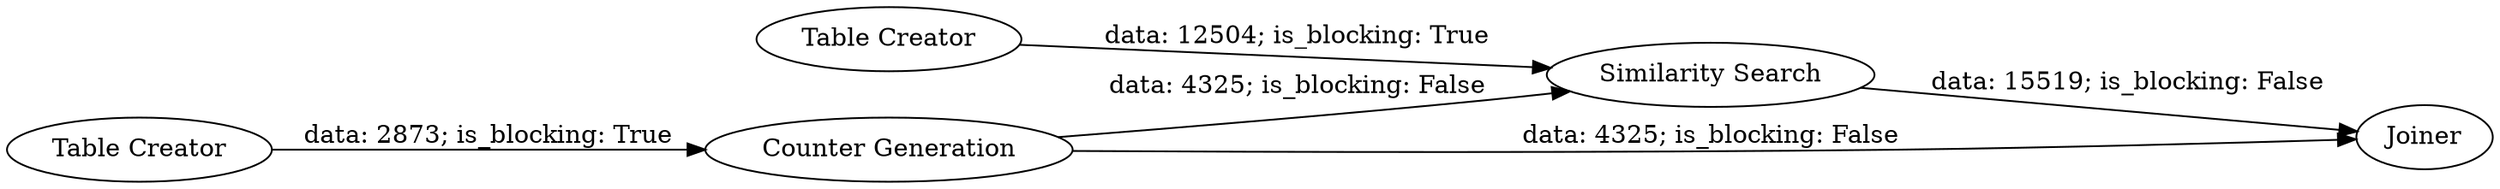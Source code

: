 digraph {
	"6428533191927007432_5" [label="Counter Generation"]
	"6428533191927007432_1" [label="Table Creator"]
	"6428533191927007432_3" [label="Similarity Search"]
	"6428533191927007432_6" [label=Joiner]
	"6428533191927007432_2" [label="Table Creator"]
	"6428533191927007432_3" -> "6428533191927007432_6" [label="data: 15519; is_blocking: False"]
	"6428533191927007432_5" -> "6428533191927007432_6" [label="data: 4325; is_blocking: False"]
	"6428533191927007432_2" -> "6428533191927007432_5" [label="data: 2873; is_blocking: True"]
	"6428533191927007432_1" -> "6428533191927007432_3" [label="data: 12504; is_blocking: True"]
	"6428533191927007432_5" -> "6428533191927007432_3" [label="data: 4325; is_blocking: False"]
	rankdir=LR
}
